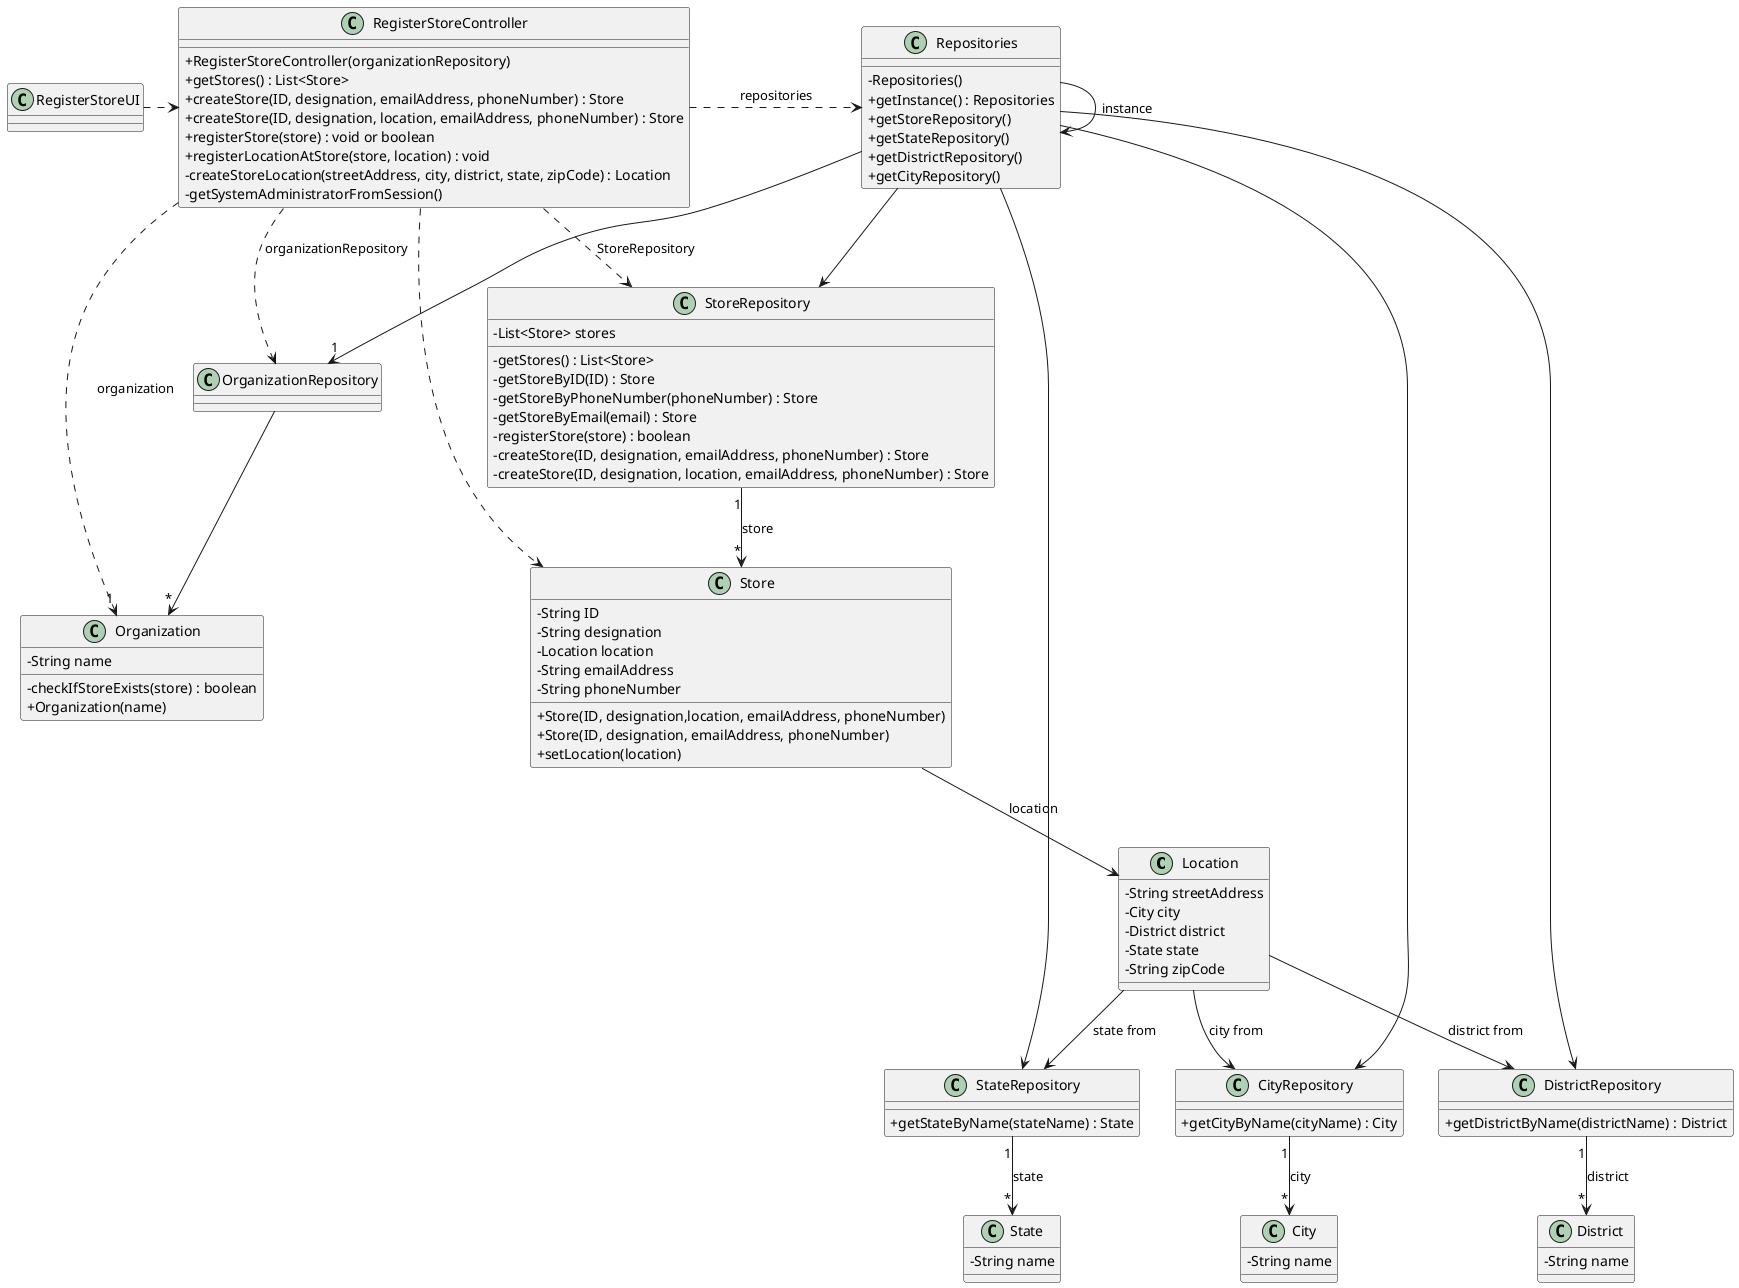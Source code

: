 @startuml
'skinparam monochrome true
skinparam packageStyle rectangle
skinparam shadowing false
skinparam linetype orto
'skinparam linetype orto

skinparam classAttributeIconSize 0

'left to right direction

class Location {
    -String streetAddress
    -City city
    -District district
    -State state
    -String zipCode
}

class City{
    -String name
}

class District{
    -String name
}

class State{
    -String name
}

class Store {
    - String ID
    - String designation
    - Location location
    - String emailAddress
    - String phoneNumber

    + Store(ID, designation,location, emailAddress, phoneNumber)
    + Store(ID, designation, emailAddress, phoneNumber)
    + setLocation(location)
}

class Organization {
    - String name
    - checkIfStoreExists(store) : boolean
    + Organization(name)
'  +saveTask(task)
}

class StoreRepository {
    - List<Store> stores
    - getStores() : List<Store>
    - getStoreByID(ID) : Store
    - getStoreByPhoneNumber(phoneNumber) : Store
    - getStoreByEmail(email) : Store
    - registerStore(store) : boolean
    - createStore(ID, designation, emailAddress, phoneNumber) : Store
    - createStore(ID, designation, location, emailAddress, phoneNumber) : Store
}

class StateRepository{
    + getStateByName(stateName) : State
}

class DistrictRepository{
    + getDistrictByName(districtName) : District
}

class CityRepository {
    + getCityByName(cityName) : City
}

class Repositories {
    - Repositories()
    + getInstance() : Repositories
    + getStoreRepository()
    + getStateRepository()
    + getDistrictRepository()
    + getCityRepository()
}

class RegisterStoreController {
    + RegisterStoreController(organizationRepository)
    + getStores() : List<Store>
    + createStore(ID, designation, emailAddress, phoneNumber) : Store
    + createStore(ID, designation, location, emailAddress, phoneNumber) : Store
    + registerStore(store) : void or boolean
    + registerLocationAtStore(store, location) : void
    - createStoreLocation(streetAddress, city, district, state, zipCode) : Location
    - getSystemAdministratorFromSession()
}

class RegisterStoreUI {
}

Repositories -> Repositories : instance


RegisterStoreUI .> RegisterStoreController

RegisterStoreController .> Repositories : repositories

RegisterStoreController ..> Store
RegisterStoreController ..> OrganizationRepository : organizationRepository
RegisterStoreController ..> StoreRepository : StoreRepository

Repositories --> "1" OrganizationRepository
Repositories --> StoreRepository
Repositories --> StateRepository
Repositories --> DistrictRepository
Repositories --> CityRepository

OrganizationRepository --> "*" Organization

RegisterStoreController ..> "1" Organization : organization
'Store "*" --> "1" TaskCategory : taskCategory
StoreRepository "1" --> "*" Store : store
StateRepository "1" --> "*" State : state
DistrictRepository "1" --> "*" District : district
CityRepository "1" --> "*" City : city

Store --> Location : location
Location --> StateRepository : state from
Location --> DistrictRepository : district from
Location --> CityRepository : city from

@enduml
